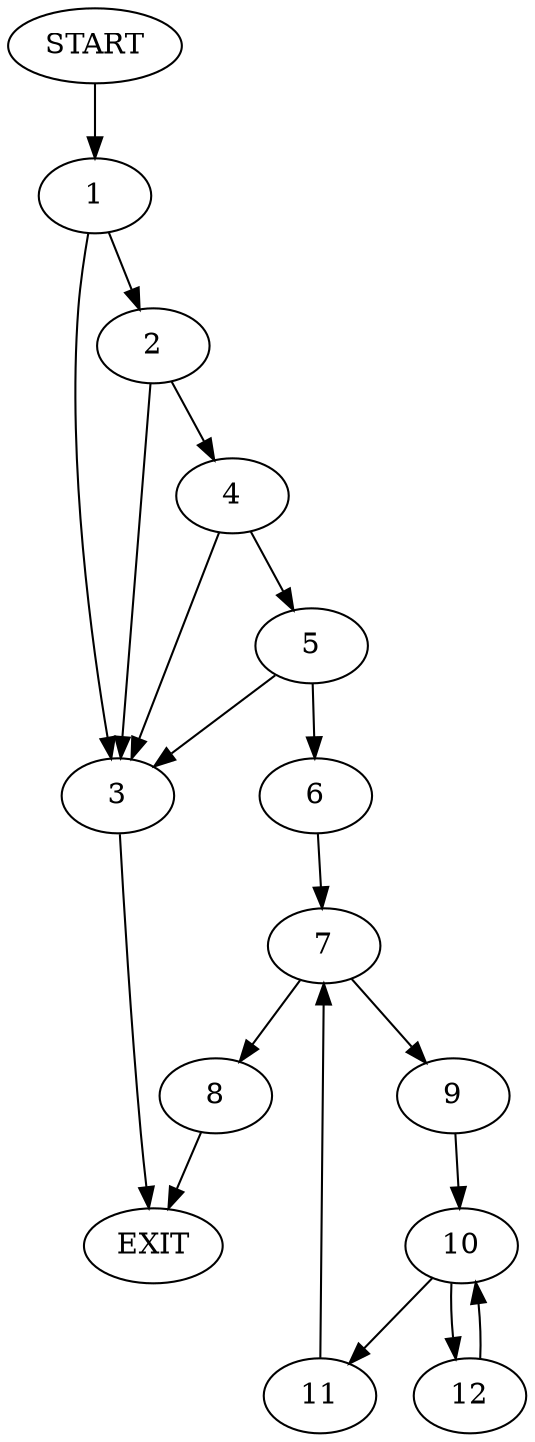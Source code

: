 digraph {
0 [label="START"]
13 [label="EXIT"]
0 -> 1
1 -> 2
1 -> 3
3 -> 13
2 -> 4
2 -> 3
4 -> 5
4 -> 3
5 -> 6
5 -> 3
6 -> 7
7 -> 8
7 -> 9
9 -> 10
8 -> 13
10 -> 11
10 -> 12
11 -> 7
12 -> 10
}
